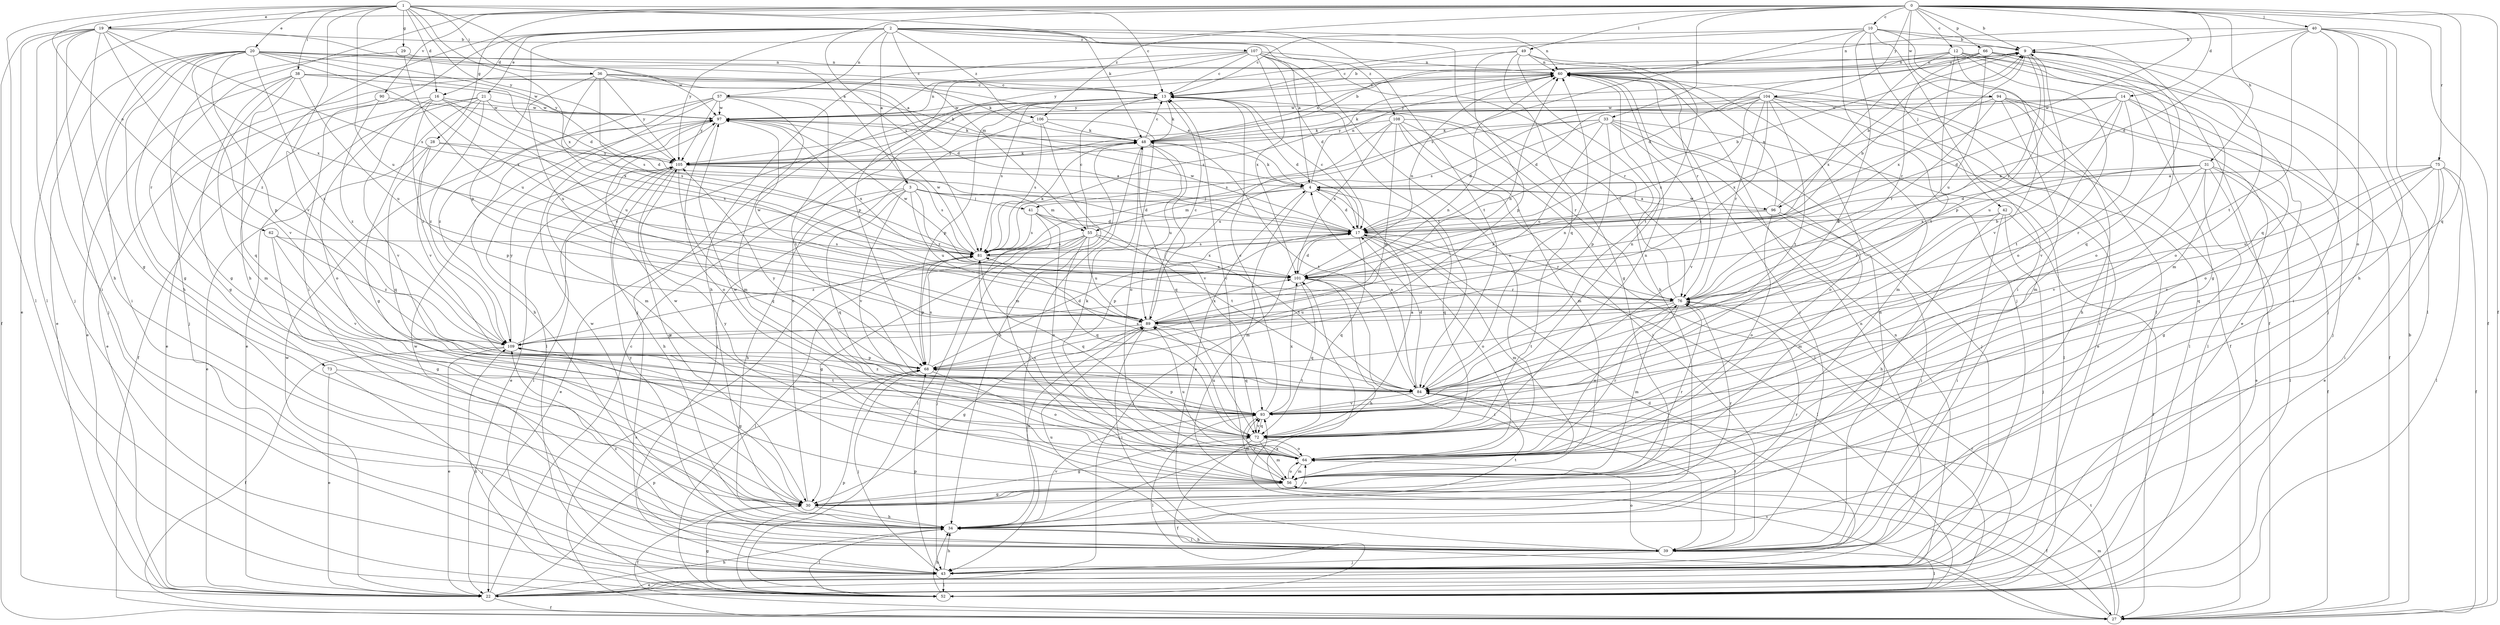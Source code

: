 strict digraph  {
0;
1;
2;
3;
4;
9;
10;
12;
13;
14;
16;
17;
19;
20;
21;
22;
27;
28;
29;
30;
31;
33;
34;
36;
38;
39;
40;
41;
42;
43;
48;
49;
52;
55;
56;
57;
60;
62;
64;
66;
68;
72;
73;
75;
76;
81;
84;
89;
90;
93;
94;
96;
97;
101;
104;
105;
106;
107;
108;
109;
0 -> 9  [label=b];
0 -> 10  [label=c];
0 -> 12  [label=c];
0 -> 14  [label=d];
0 -> 27  [label=f];
0 -> 28  [label=g];
0 -> 31  [label=h];
0 -> 33  [label=h];
0 -> 40  [label=j];
0 -> 49  [label=l];
0 -> 52  [label=l];
0 -> 66  [label=p];
0 -> 72  [label=q];
0 -> 73  [label=r];
0 -> 75  [label=r];
0 -> 81  [label=s];
0 -> 90  [label=v];
0 -> 94  [label=w];
0 -> 96  [label=w];
0 -> 104  [label=y];
0 -> 106  [label=z];
1 -> 3  [label=a];
1 -> 13  [label=c];
1 -> 16  [label=d];
1 -> 19  [label=e];
1 -> 20  [label=e];
1 -> 29  [label=g];
1 -> 36  [label=i];
1 -> 38  [label=i];
1 -> 48  [label=k];
1 -> 52  [label=l];
1 -> 62  [label=o];
1 -> 89  [label=u];
1 -> 93  [label=v];
1 -> 101  [label=x];
1 -> 105  [label=y];
2 -> 3  [label=a];
2 -> 4  [label=a];
2 -> 16  [label=d];
2 -> 21  [label=e];
2 -> 34  [label=h];
2 -> 39  [label=i];
2 -> 55  [label=m];
2 -> 57  [label=n];
2 -> 60  [label=n];
2 -> 68  [label=p];
2 -> 72  [label=q];
2 -> 84  [label=t];
2 -> 105  [label=y];
2 -> 106  [label=z];
2 -> 107  [label=z];
2 -> 108  [label=z];
3 -> 17  [label=d];
3 -> 22  [label=e];
3 -> 34  [label=h];
3 -> 41  [label=j];
3 -> 55  [label=m];
3 -> 72  [label=q];
3 -> 76  [label=r];
3 -> 89  [label=u];
3 -> 93  [label=v];
4 -> 17  [label=d];
4 -> 41  [label=j];
4 -> 48  [label=k];
4 -> 55  [label=m];
4 -> 56  [label=m];
4 -> 60  [label=n];
4 -> 72  [label=q];
4 -> 96  [label=w];
9 -> 60  [label=n];
9 -> 64  [label=o];
9 -> 68  [label=p];
9 -> 72  [label=q];
9 -> 76  [label=r];
9 -> 101  [label=x];
9 -> 105  [label=y];
10 -> 9  [label=b];
10 -> 13  [label=c];
10 -> 27  [label=f];
10 -> 39  [label=i];
10 -> 42  [label=j];
10 -> 43  [label=j];
10 -> 52  [label=l];
10 -> 81  [label=s];
10 -> 93  [label=v];
10 -> 105  [label=y];
12 -> 22  [label=e];
12 -> 30  [label=g];
12 -> 43  [label=j];
12 -> 60  [label=n];
12 -> 64  [label=o];
12 -> 84  [label=t];
12 -> 93  [label=v];
12 -> 101  [label=x];
12 -> 105  [label=y];
13 -> 9  [label=b];
13 -> 17  [label=d];
13 -> 48  [label=k];
13 -> 68  [label=p];
13 -> 81  [label=s];
13 -> 97  [label=w];
14 -> 17  [label=d];
14 -> 43  [label=j];
14 -> 64  [label=o];
14 -> 84  [label=t];
14 -> 89  [label=u];
14 -> 93  [label=v];
14 -> 97  [label=w];
14 -> 105  [label=y];
16 -> 22  [label=e];
16 -> 64  [label=o];
16 -> 81  [label=s];
16 -> 89  [label=u];
16 -> 93  [label=v];
16 -> 97  [label=w];
16 -> 109  [label=z];
17 -> 9  [label=b];
17 -> 13  [label=c];
17 -> 43  [label=j];
17 -> 52  [label=l];
17 -> 56  [label=m];
17 -> 64  [label=o];
17 -> 68  [label=p];
17 -> 72  [label=q];
17 -> 76  [label=r];
17 -> 81  [label=s];
17 -> 97  [label=w];
19 -> 4  [label=a];
19 -> 9  [label=b];
19 -> 22  [label=e];
19 -> 27  [label=f];
19 -> 30  [label=g];
19 -> 34  [label=h];
19 -> 39  [label=i];
19 -> 43  [label=j];
19 -> 81  [label=s];
19 -> 101  [label=x];
19 -> 109  [label=z];
20 -> 13  [label=c];
20 -> 17  [label=d];
20 -> 22  [label=e];
20 -> 30  [label=g];
20 -> 34  [label=h];
20 -> 39  [label=i];
20 -> 43  [label=j];
20 -> 60  [label=n];
20 -> 68  [label=p];
20 -> 93  [label=v];
20 -> 97  [label=w];
20 -> 101  [label=x];
20 -> 105  [label=y];
20 -> 109  [label=z];
21 -> 17  [label=d];
21 -> 22  [label=e];
21 -> 27  [label=f];
21 -> 30  [label=g];
21 -> 93  [label=v];
21 -> 97  [label=w];
21 -> 109  [label=z];
22 -> 13  [label=c];
22 -> 27  [label=f];
22 -> 34  [label=h];
22 -> 60  [label=n];
22 -> 68  [label=p];
22 -> 76  [label=r];
22 -> 97  [label=w];
27 -> 9  [label=b];
27 -> 56  [label=m];
27 -> 81  [label=s];
27 -> 84  [label=t];
27 -> 93  [label=v];
27 -> 101  [label=x];
28 -> 22  [label=e];
28 -> 68  [label=p];
28 -> 72  [label=q];
28 -> 81  [label=s];
28 -> 105  [label=y];
29 -> 30  [label=g];
29 -> 60  [label=n];
29 -> 89  [label=u];
30 -> 13  [label=c];
30 -> 27  [label=f];
30 -> 34  [label=h];
30 -> 64  [label=o];
30 -> 76  [label=r];
31 -> 4  [label=a];
31 -> 17  [label=d];
31 -> 22  [label=e];
31 -> 27  [label=f];
31 -> 30  [label=g];
31 -> 52  [label=l];
31 -> 76  [label=r];
31 -> 93  [label=v];
31 -> 101  [label=x];
33 -> 17  [label=d];
33 -> 43  [label=j];
33 -> 48  [label=k];
33 -> 52  [label=l];
33 -> 64  [label=o];
33 -> 68  [label=p];
33 -> 81  [label=s];
33 -> 89  [label=u];
33 -> 93  [label=v];
34 -> 39  [label=i];
34 -> 52  [label=l];
34 -> 76  [label=r];
34 -> 84  [label=t];
34 -> 89  [label=u];
34 -> 93  [label=v];
34 -> 97  [label=w];
36 -> 4  [label=a];
36 -> 13  [label=c];
36 -> 17  [label=d];
36 -> 43  [label=j];
36 -> 81  [label=s];
36 -> 89  [label=u];
36 -> 101  [label=x];
36 -> 105  [label=y];
38 -> 13  [label=c];
38 -> 22  [label=e];
38 -> 30  [label=g];
38 -> 48  [label=k];
38 -> 56  [label=m];
38 -> 72  [label=q];
38 -> 89  [label=u];
38 -> 97  [label=w];
39 -> 4  [label=a];
39 -> 34  [label=h];
39 -> 43  [label=j];
39 -> 52  [label=l];
39 -> 60  [label=n];
39 -> 64  [label=o];
39 -> 84  [label=t];
39 -> 89  [label=u];
39 -> 105  [label=y];
39 -> 109  [label=z];
40 -> 9  [label=b];
40 -> 17  [label=d];
40 -> 27  [label=f];
40 -> 34  [label=h];
40 -> 52  [label=l];
40 -> 60  [label=n];
40 -> 64  [label=o];
40 -> 72  [label=q];
40 -> 84  [label=t];
41 -> 17  [label=d];
41 -> 52  [label=l];
41 -> 64  [label=o];
41 -> 81  [label=s];
41 -> 84  [label=t];
42 -> 17  [label=d];
42 -> 27  [label=f];
42 -> 34  [label=h];
42 -> 39  [label=i];
42 -> 43  [label=j];
42 -> 76  [label=r];
43 -> 17  [label=d];
43 -> 22  [label=e];
43 -> 34  [label=h];
43 -> 52  [label=l];
43 -> 60  [label=n];
43 -> 68  [label=p];
43 -> 97  [label=w];
48 -> 9  [label=b];
48 -> 13  [label=c];
48 -> 34  [label=h];
48 -> 43  [label=j];
48 -> 60  [label=n];
48 -> 72  [label=q];
48 -> 84  [label=t];
48 -> 89  [label=u];
48 -> 93  [label=v];
48 -> 105  [label=y];
49 -> 13  [label=c];
49 -> 30  [label=g];
49 -> 34  [label=h];
49 -> 60  [label=n];
49 -> 68  [label=p];
49 -> 76  [label=r];
49 -> 84  [label=t];
52 -> 30  [label=g];
52 -> 34  [label=h];
52 -> 68  [label=p];
52 -> 109  [label=z];
55 -> 13  [label=c];
55 -> 30  [label=g];
55 -> 43  [label=j];
55 -> 72  [label=q];
55 -> 81  [label=s];
55 -> 84  [label=t];
55 -> 89  [label=u];
55 -> 101  [label=x];
55 -> 109  [label=z];
56 -> 27  [label=f];
56 -> 30  [label=g];
56 -> 64  [label=o];
56 -> 76  [label=r];
56 -> 93  [label=v];
56 -> 97  [label=w];
56 -> 105  [label=y];
57 -> 34  [label=h];
57 -> 48  [label=k];
57 -> 52  [label=l];
57 -> 56  [label=m];
57 -> 84  [label=t];
57 -> 97  [label=w];
57 -> 105  [label=y];
57 -> 109  [label=z];
60 -> 13  [label=c];
60 -> 27  [label=f];
60 -> 39  [label=i];
60 -> 81  [label=s];
62 -> 30  [label=g];
62 -> 81  [label=s];
62 -> 93  [label=v];
62 -> 109  [label=z];
64 -> 13  [label=c];
64 -> 48  [label=k];
64 -> 56  [label=m];
64 -> 76  [label=r];
64 -> 81  [label=s];
64 -> 89  [label=u];
64 -> 97  [label=w];
66 -> 17  [label=d];
66 -> 39  [label=i];
66 -> 56  [label=m];
66 -> 60  [label=n];
66 -> 64  [label=o];
66 -> 76  [label=r];
66 -> 89  [label=u];
68 -> 17  [label=d];
68 -> 43  [label=j];
68 -> 64  [label=o];
68 -> 81  [label=s];
68 -> 84  [label=t];
72 -> 4  [label=a];
72 -> 27  [label=f];
72 -> 30  [label=g];
72 -> 56  [label=m];
72 -> 60  [label=n];
72 -> 64  [label=o];
72 -> 89  [label=u];
72 -> 93  [label=v];
73 -> 22  [label=e];
73 -> 43  [label=j];
73 -> 84  [label=t];
75 -> 4  [label=a];
75 -> 22  [label=e];
75 -> 27  [label=f];
75 -> 39  [label=i];
75 -> 52  [label=l];
75 -> 72  [label=q];
75 -> 89  [label=u];
75 -> 93  [label=v];
76 -> 13  [label=c];
76 -> 56  [label=m];
76 -> 64  [label=o];
76 -> 84  [label=t];
76 -> 89  [label=u];
76 -> 97  [label=w];
81 -> 9  [label=b];
81 -> 48  [label=k];
81 -> 52  [label=l];
81 -> 68  [label=p];
81 -> 72  [label=q];
81 -> 97  [label=w];
81 -> 101  [label=x];
84 -> 4  [label=a];
84 -> 9  [label=b];
84 -> 17  [label=d];
84 -> 60  [label=n];
84 -> 81  [label=s];
84 -> 93  [label=v];
84 -> 105  [label=y];
84 -> 109  [label=z];
89 -> 13  [label=c];
89 -> 30  [label=g];
89 -> 39  [label=i];
89 -> 60  [label=n];
89 -> 72  [label=q];
89 -> 101  [label=x];
89 -> 109  [label=z];
90 -> 22  [label=e];
90 -> 97  [label=w];
90 -> 109  [label=z];
93 -> 13  [label=c];
93 -> 52  [label=l];
93 -> 56  [label=m];
93 -> 60  [label=n];
93 -> 68  [label=p];
93 -> 72  [label=q];
93 -> 101  [label=x];
94 -> 27  [label=f];
94 -> 34  [label=h];
94 -> 52  [label=l];
94 -> 56  [label=m];
94 -> 76  [label=r];
94 -> 97  [label=w];
94 -> 101  [label=x];
96 -> 4  [label=a];
96 -> 9  [label=b];
96 -> 39  [label=i];
96 -> 56  [label=m];
96 -> 60  [label=n];
96 -> 64  [label=o];
96 -> 101  [label=x];
97 -> 48  [label=k];
97 -> 56  [label=m];
97 -> 60  [label=n];
97 -> 64  [label=o];
97 -> 101  [label=x];
101 -> 17  [label=d];
101 -> 34  [label=h];
101 -> 39  [label=i];
101 -> 60  [label=n];
101 -> 72  [label=q];
101 -> 76  [label=r];
101 -> 97  [label=w];
104 -> 17  [label=d];
104 -> 22  [label=e];
104 -> 39  [label=i];
104 -> 48  [label=k];
104 -> 52  [label=l];
104 -> 56  [label=m];
104 -> 76  [label=r];
104 -> 81  [label=s];
104 -> 84  [label=t];
104 -> 97  [label=w];
104 -> 101  [label=x];
104 -> 109  [label=z];
105 -> 4  [label=a];
105 -> 22  [label=e];
105 -> 30  [label=g];
105 -> 34  [label=h];
105 -> 48  [label=k];
105 -> 52  [label=l];
105 -> 72  [label=q];
105 -> 81  [label=s];
106 -> 43  [label=j];
106 -> 48  [label=k];
106 -> 56  [label=m];
106 -> 64  [label=o];
106 -> 81  [label=s];
107 -> 13  [label=c];
107 -> 17  [label=d];
107 -> 34  [label=h];
107 -> 43  [label=j];
107 -> 60  [label=n];
107 -> 64  [label=o];
107 -> 68  [label=p];
107 -> 76  [label=r];
107 -> 84  [label=t];
107 -> 101  [label=x];
108 -> 39  [label=i];
108 -> 48  [label=k];
108 -> 52  [label=l];
108 -> 56  [label=m];
108 -> 68  [label=p];
108 -> 76  [label=r];
108 -> 89  [label=u];
108 -> 101  [label=x];
109 -> 13  [label=c];
109 -> 22  [label=e];
109 -> 27  [label=f];
109 -> 30  [label=g];
109 -> 60  [label=n];
109 -> 68  [label=p];
109 -> 105  [label=y];
}
